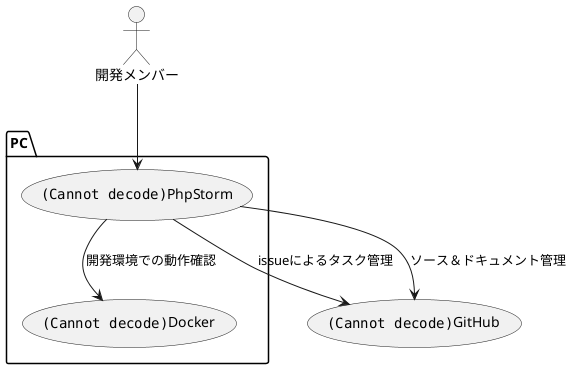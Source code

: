 @startuml
:開発メンバー: as User
(<img:images/github.png>GitHub) as Github

package "PC" {
    (<img:images/phpstorm.png>PhpStorm) as PhpStorm
    (<img:images/docker.png>Docker) as Docker
    PhpStorm --> Github: issueによるタスク管理
    PhpStorm --> Github: ソース＆ドキュメント管理

    PhpStorm --> Docker: 開発環境での動作確認
}
User --> PhpStorm

@enduml